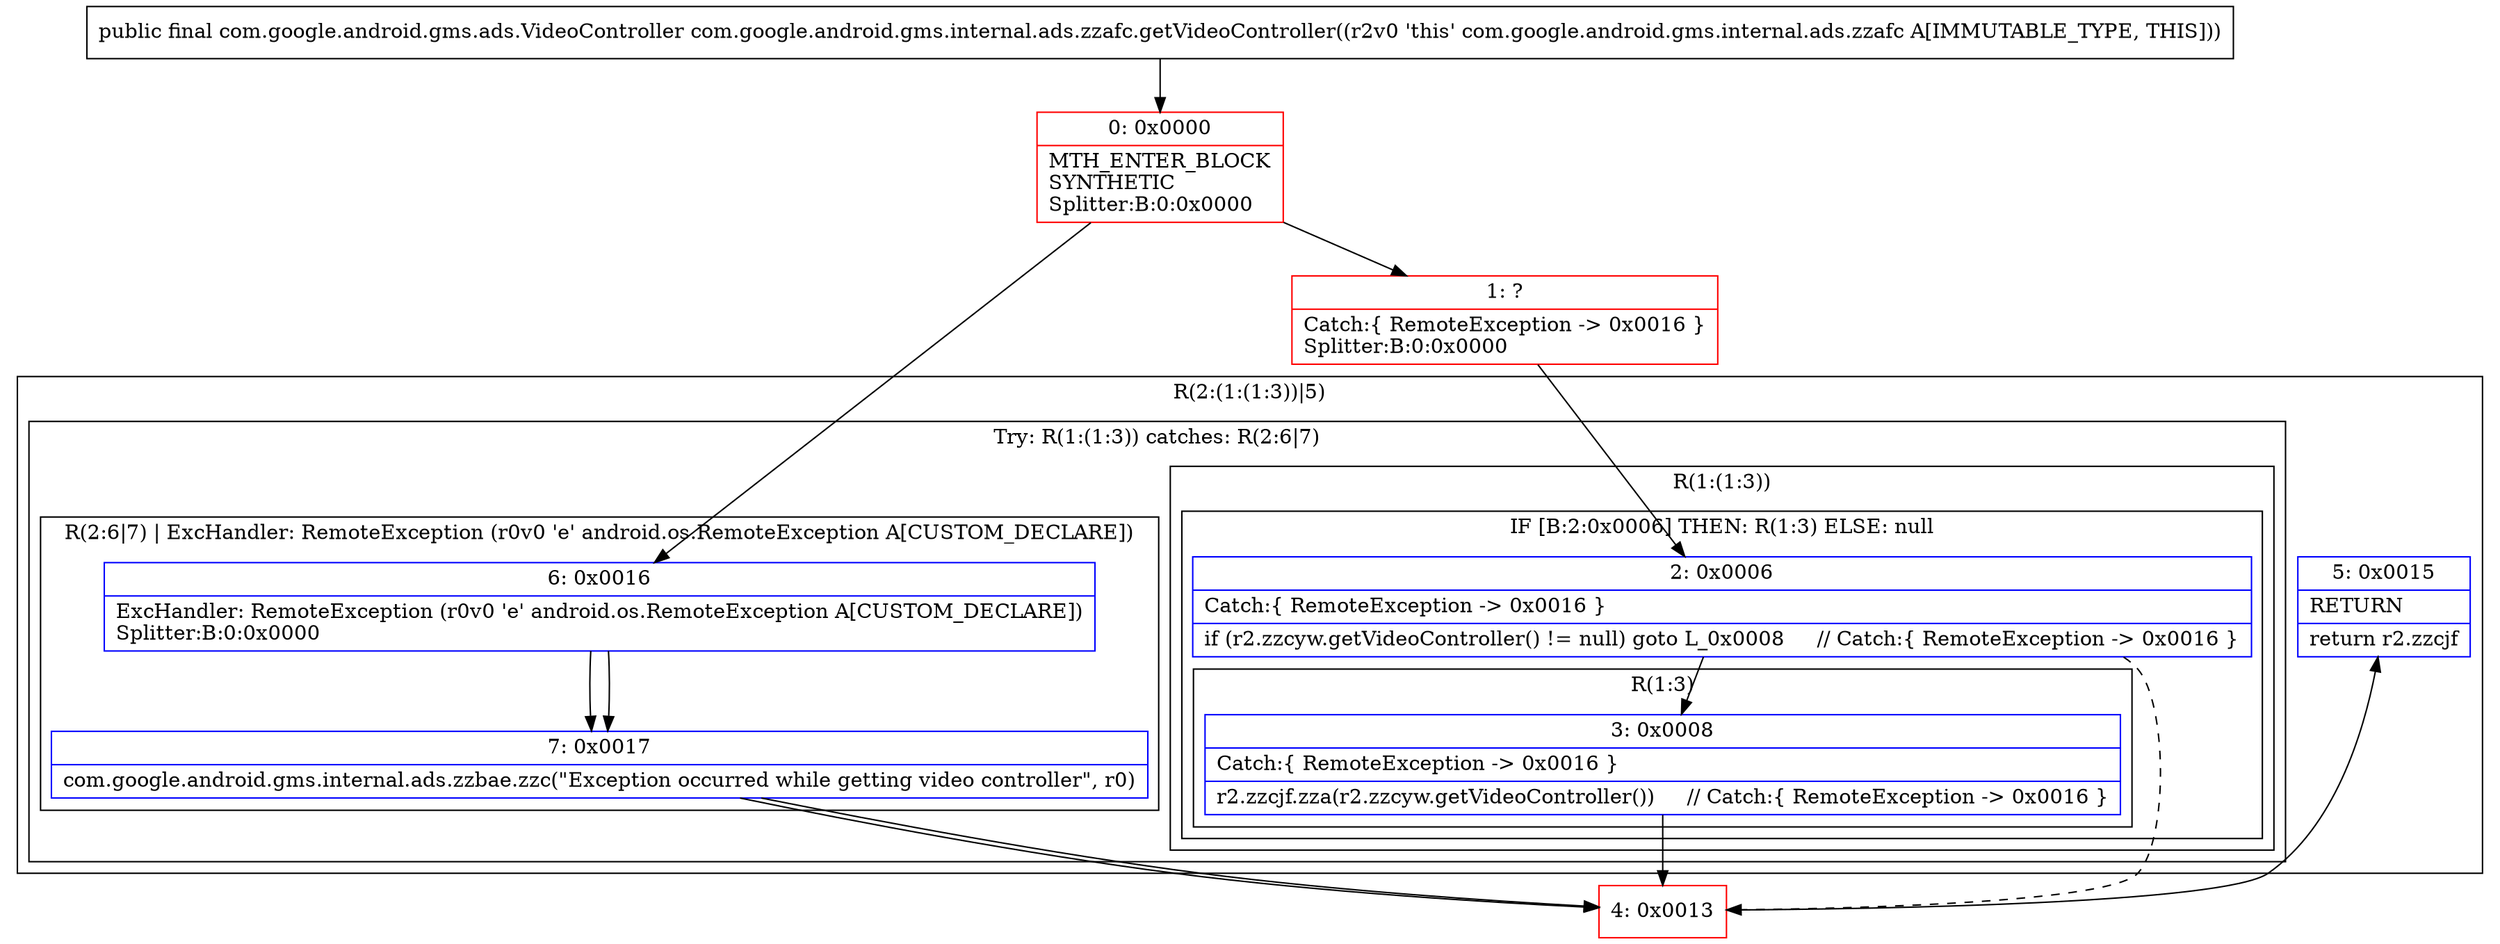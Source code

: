 digraph "CFG forcom.google.android.gms.internal.ads.zzafc.getVideoController()Lcom\/google\/android\/gms\/ads\/VideoController;" {
subgraph cluster_Region_293310030 {
label = "R(2:(1:(1:3))|5)";
node [shape=record,color=blue];
subgraph cluster_TryCatchRegion_168014044 {
label = "Try: R(1:(1:3)) catches: R(2:6|7)";
node [shape=record,color=blue];
subgraph cluster_Region_1832968375 {
label = "R(1:(1:3))";
node [shape=record,color=blue];
subgraph cluster_IfRegion_234443724 {
label = "IF [B:2:0x0006] THEN: R(1:3) ELSE: null";
node [shape=record,color=blue];
Node_2 [shape=record,label="{2\:\ 0x0006|Catch:\{ RemoteException \-\> 0x0016 \}\l|if (r2.zzcyw.getVideoController() != null) goto L_0x0008     \/\/ Catch:\{ RemoteException \-\> 0x0016 \}\l}"];
subgraph cluster_Region_1086170563 {
label = "R(1:3)";
node [shape=record,color=blue];
Node_3 [shape=record,label="{3\:\ 0x0008|Catch:\{ RemoteException \-\> 0x0016 \}\l|r2.zzcjf.zza(r2.zzcyw.getVideoController())     \/\/ Catch:\{ RemoteException \-\> 0x0016 \}\l}"];
}
}
}
subgraph cluster_Region_1462728792 {
label = "R(2:6|7) | ExcHandler: RemoteException (r0v0 'e' android.os.RemoteException A[CUSTOM_DECLARE])\l";
node [shape=record,color=blue];
Node_6 [shape=record,label="{6\:\ 0x0016|ExcHandler: RemoteException (r0v0 'e' android.os.RemoteException A[CUSTOM_DECLARE])\lSplitter:B:0:0x0000\l}"];
Node_7 [shape=record,label="{7\:\ 0x0017|com.google.android.gms.internal.ads.zzbae.zzc(\"Exception occurred while getting video controller\", r0)\l}"];
}
}
Node_5 [shape=record,label="{5\:\ 0x0015|RETURN\l|return r2.zzcjf\l}"];
}
subgraph cluster_Region_1462728792 {
label = "R(2:6|7) | ExcHandler: RemoteException (r0v0 'e' android.os.RemoteException A[CUSTOM_DECLARE])\l";
node [shape=record,color=blue];
Node_6 [shape=record,label="{6\:\ 0x0016|ExcHandler: RemoteException (r0v0 'e' android.os.RemoteException A[CUSTOM_DECLARE])\lSplitter:B:0:0x0000\l}"];
Node_7 [shape=record,label="{7\:\ 0x0017|com.google.android.gms.internal.ads.zzbae.zzc(\"Exception occurred while getting video controller\", r0)\l}"];
}
Node_0 [shape=record,color=red,label="{0\:\ 0x0000|MTH_ENTER_BLOCK\lSYNTHETIC\lSplitter:B:0:0x0000\l}"];
Node_1 [shape=record,color=red,label="{1\:\ ?|Catch:\{ RemoteException \-\> 0x0016 \}\lSplitter:B:0:0x0000\l}"];
Node_4 [shape=record,color=red,label="{4\:\ 0x0013}"];
MethodNode[shape=record,label="{public final com.google.android.gms.ads.VideoController com.google.android.gms.internal.ads.zzafc.getVideoController((r2v0 'this' com.google.android.gms.internal.ads.zzafc A[IMMUTABLE_TYPE, THIS])) }"];
MethodNode -> Node_0;
Node_2 -> Node_3;
Node_2 -> Node_4[style=dashed];
Node_3 -> Node_4;
Node_6 -> Node_7;
Node_7 -> Node_4;
Node_6 -> Node_7;
Node_7 -> Node_4;
Node_0 -> Node_1;
Node_0 -> Node_6;
Node_1 -> Node_2;
Node_4 -> Node_5;
}

